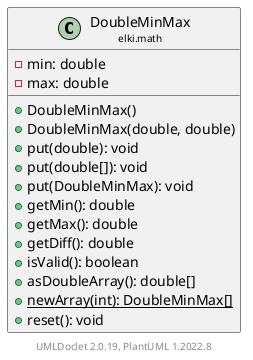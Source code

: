@startuml
    remove .*\.(Instance|Par|Parameterizer|Factory)$
    set namespaceSeparator none
    hide empty fields
    hide empty methods

    class "<size:14>DoubleMinMax\n<size:10>elki.math" as elki.math.DoubleMinMax [[DoubleMinMax.html]] {
        -min: double
        -max: double
        +DoubleMinMax()
        +DoubleMinMax(double, double)
        +put(double): void
        +put(double[]): void
        +put(DoubleMinMax): void
        +getMin(): double
        +getMax(): double
        +getDiff(): double
        +isValid(): boolean
        +asDoubleArray(): double[]
        {static} +newArray(int): DoubleMinMax[]
        +reset(): void
    }

    center footer UMLDoclet 2.0.19, PlantUML 1.2022.8
@enduml
